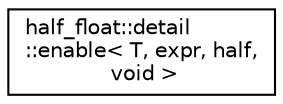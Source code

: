 digraph "Graphical Class Hierarchy"
{
  edge [fontname="Helvetica",fontsize="10",labelfontname="Helvetica",labelfontsize="10"];
  node [fontname="Helvetica",fontsize="10",shape=record];
  rankdir="LR";
  Node1 [label="half_float::detail\l::enable\< T, expr, half,\l void \>",height=0.2,width=0.4,color="black", fillcolor="white", style="filled",URL="$structhalf__float_1_1detail_1_1enable_3_01T_00_01expr_00_01half_00_01void_01_4.html"];
}
